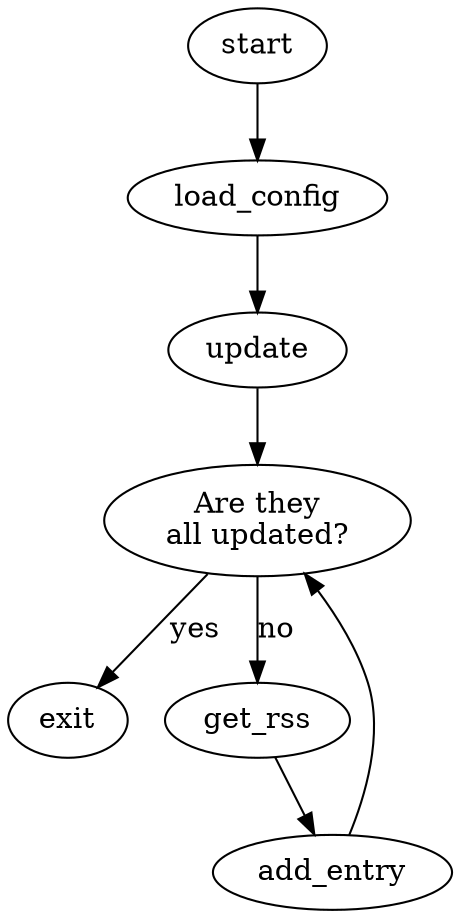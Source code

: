 digraph {
    start -> load_config;
    load_config -> update;
    update -> allupdated;
    allupdated -> exit[label="yes"];
    allupdated -> get_rss[label="no"];
    get_rss -> add_entry;
    add_entry -> allupdated;

    allupdated[label="Are they\nall updated?"]
}
